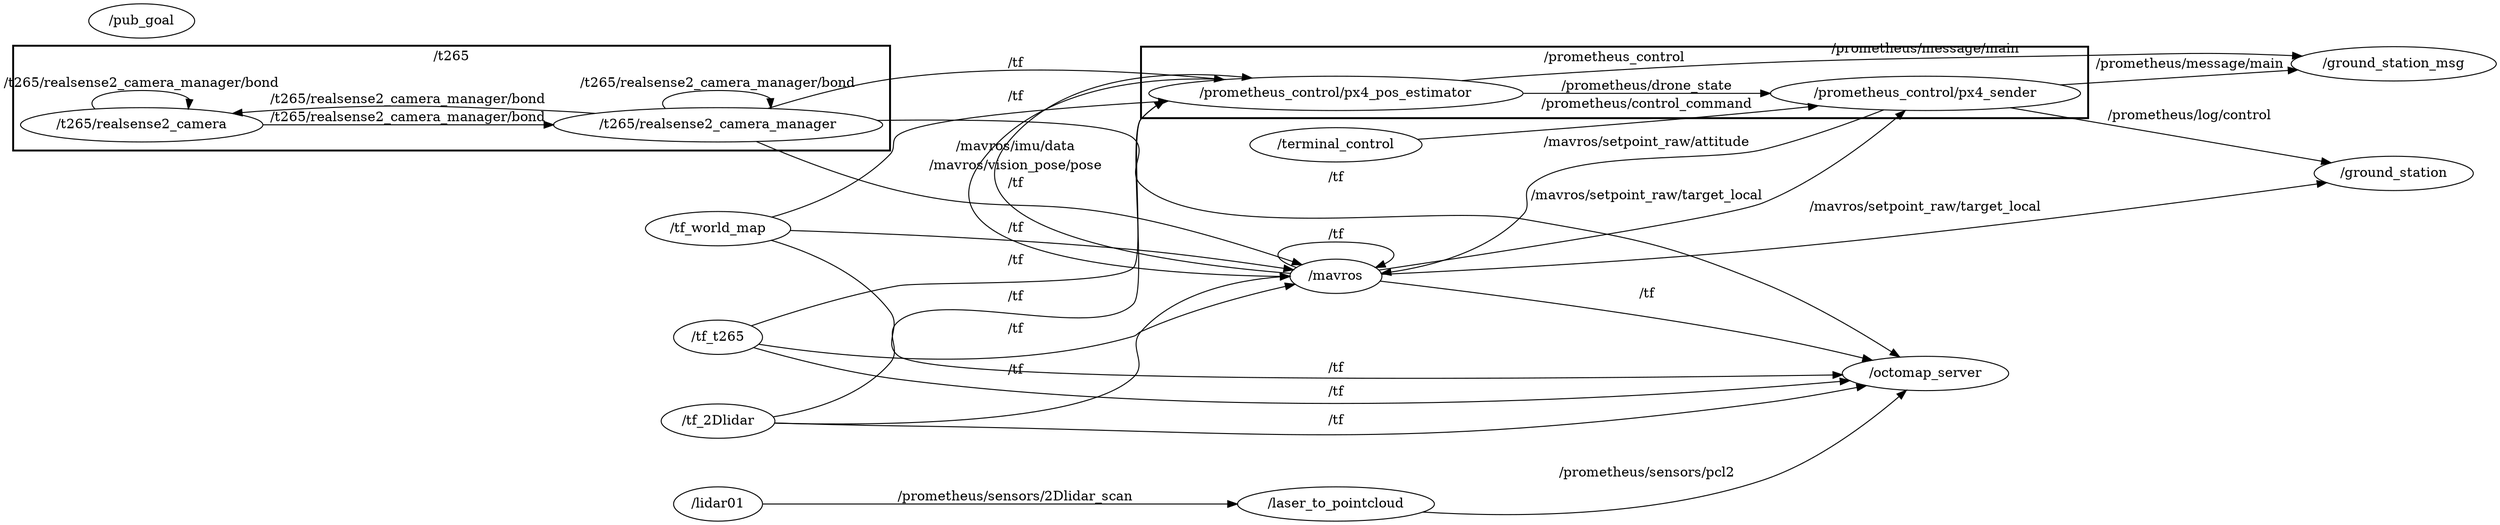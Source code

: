 digraph graphname {
	graph [bb="0,0,2253.7,556.6",
		compound=True,
		rank=same,
		rankdir=LR,
		ranksep=0.2
	];
	node [label="\N"];
	subgraph cluster___t265 {
		graph [bb="8,185.6,740.76,308.6",
			compound=True,
			label="/t265",
			lheight=0.21,
			lp="374.38,297.1",
			lwidth=0.39,
			rank=same,
			rankdir=LR,
			ranksep=0.2,
			style=bold
		];
		n___t265__realsense2_camera		 [URL=__t265__realsense2_camera,
			height=0.5,
			label="/t265/realsense2_camera",
			pos="114.14,218.6",
			shape=ellipse,
			tooltip="/t265/realsense2_camera",
			width=2.7261];
		n___t265__realsense2_camera -> n___t265__realsense2_camera		 [URL=topic_3A__t265__realsense2_camera_manager__bond,
			label="/t265/realsense2_camera_manager/bond",
			lp="114.14,262.1",
			penwidth=1,
			pos="e,133.2,236.38 95.086,236.38 91.848,245.92 98.2,254.6 114.14,254.6 123.86,254.6 130.01,251.38 132.6,246.7"];
		n___t265__realsense2_camera_manager		 [URL=__t265__realsense2_camera_manager,
			height=0.5,
			label="/t265/realsense2_camera_manager",
			pos="599.52,219.6",
			shape=ellipse,
			tooltip="/t265/realsense2_camera_manager",
			width=3.7011];
		n___t265__realsense2_camera -> n___t265__realsense2_camera_manager		 [URL=topic_3A__t265__realsense2_camera_manager__bond,
			label="/t265/realsense2_camera_manager/bond",
			lp="339.28,226.1",
			penwidth=1,
			pos="e,466.03,219.33 212.37,218.8 282.22,218.95 377.18,219.14 455.58,219.3"];
		n___t265__realsense2_camera_manager -> n___t265__realsense2_camera		 [URL=topic_3A__t265__realsense2_camera_manager__bond,
			label="/t265/realsense2_camera_manager/bond",
			lp="339.28,250.1",
			penwidth=1,
			pos="e,181.8,231.66 506.31,232.52 487.47,234.64 467.77,236.5 449.28,237.6 351.68,243.43 326.73,245.59 229.28,237.6 217.09,236.6 204.25,235.02 191.74,233.18"];
		n___t265__realsense2_camera_manager -> n___t265__realsense2_camera_manager		 [URL=topic_3A__t265__realsense2_camera_manager__bond,
			label="/t265/realsense2_camera_manager/bond",
			lp="599.52,263.1",
			penwidth=1,
			pos="e,624.69,237.38 574.35,237.38 570.08,246.92 578.47,255.6 599.52,255.6 612.35,255.6 620.48,252.38 623.9,247.7"];
	}
	subgraph cluster___prometheus_control {
		graph [bb="769.76,67.601,1917.4,142.6",
			compound=True,
			label="/prometheus_control",
			lheight=0.21,
			lp="1343.6,131.1",
			lwidth=1.57,
			rank=same,
			rankdir=LR,
			ranksep=0.2,
			style=bold
		];
		n___prometheus_control__px4_sender		 [URL=__prometheus_control__px4_sender,
			height=0.5,
			label="/prometheus_control/px4_sender",
			pos="1782.7,93.601",
			shape=ellipse,
			tooltip="/prometheus_control/px4_sender",
			width=3.5205];
		n___prometheus_control__px4_pos_estimator		 [URL=__prometheus_control__px4_pos_estimator,
			height=0.5,
			label="/prometheus_control/px4_pos_estimator",
			pos="931.15,93.601",
			shape=ellipse,
			tooltip="/prometheus_control/px4_pos_estimator",
			width=4.2607];
		n___prometheus_control__px4_pos_estimator -> n___prometheus_control__px4_sender		 [URL=topic_3A__prometheus__drone_state,
			label="/prometheus/drone_state",
			lp="1370.7,101.1",
			penwidth=1,
			pos="e,1655.8,93.601 1084.9,93.601 1244.5,93.601 1492.1,93.601 1645.4,93.601"];
	}
	n___t265__realsense2_camera_manager -> n___prometheus_control__px4_pos_estimator	 [URL=topic_3A__tf,
		label="/tf",
		lp="755.26,109.1",
		penwidth=1,
		pos="e,866.45,77.247 708.55,209.23 720.79,203.96 731.98,196.66 740.76,186.6 753.23,172.31 735.01,114.68 748.76,101.6 776.68,75.045 819.21,71.907 856.18,75.934"];
	n___mavros	 [URL=__mavros,
		height=0.5,
		label="/mavros",
		pos="1370.7,185.6",
		shape=ellipse,
		tooltip="/mavros",
		width=1.1013];
	n___t265__realsense2_camera_manager -> n___mavros	 [URL=topic_3A__tf,
		label="/tf",
		lp="931.15,221.1",
		penwidth=1,
		pos="e,1331.7,188.92 729.95,215.85 866.9,211.58 1088.5,203.72 1279.5,192.6 1293.2,191.81 1308,190.76 1321.6,189.71"];
	n___octomap_server	 [URL=__octomap_server,
		height=0.5,
		label="/octomap_server",
		pos="1782.7,370.6",
		shape=ellipse,
		tooltip="/octomap_server",
		width=1.9318];
	n___t265__realsense2_camera_manager -> n___octomap_server	 [URL=topic_3A__tf,
		label="/tf",
		lp="1186,373.1",
		penwidth=1,
		pos="e,1713,370.39 643.15,236.69 674.59,251.13 715.73,274.73 740.76,307.6 748.34,317.56 738.86,326.94 748.76,334.6 786.28,363.65 1466.6,369.27 1702.7,370.35"];
	n___ground_station_msg	 [URL=__ground_station_msg,
		height=0.5,
		label="/ground_station_msg",
		pos="2168.5,54.601",
		shape=ellipse,
		tooltip="/ground_station_msg",
		width=2.3651];
	n___prometheus_control__px4_sender -> n___ground_station_msg	 [URL=topic_3A__prometheus__message__main,
		label="/prometheus/message/main",
		lp="2000.4,87.101",
		penwidth=1,
		pos="e,2091.5,62.389 1886.1,83.15 1947,76.988 2023.3,69.277 2081.3,63.423"];
	n___prometheus_control__px4_sender -> n___mavros	 [URL=topic_3A__mavros__setpoint_raw__attitude,
		label="/mavros/setpoint_raw/attitude",
		lp="1554.9,122.1",
		penwidth=1,
		pos="e,1405.5,176.94 1660.2,98.286 1573,102.16 1469.7,108.08 1461.9,114.6 1450.7,124 1463.2,135.28 1453.9,146.6 1444,158.71 1429.4,167.27 1415.2,173.22"];
	n___ground_station	 [URL=__ground_station,
		height=0.5,
		label="/ground_station",
		pos="2168.5,131.6",
		shape=ellipse,
		tooltip="/ground_station",
		width=1.8234];
	n___prometheus_control__px4_sender -> n___ground_station	 [URL=topic_3A__prometheus__log__control,
		label="/prometheus/log/control",
		lp="2000.4,130.1",
		penwidth=1,
		pos="e,2106.7,125.52 1886.8,103.86 1953.3,110.41 2037.7,118.72 2096.8,124.53"];
	n___prometheus_control__px4_pos_estimator -> n___ground_station_msg	 [URL=topic_3A__prometheus__message__main,
		label="/prometheus/message/main",
		lp="1554.9,10.101",
		penwidth=1,
		pos="e,2099.8,43.904 986.96,76.831 1056.6,56.871 1179.6,24.718 1287.5,12.601 1582.1,-20.448 1934.8,20.486 2089.4,42.424"];
	n___prometheus_control__px4_pos_estimator -> n___mavros	 [URL=topic_3A__mavros__vision_pose__pose,
		label="/mavros/vision_pose/pose",
		lp="1186,164.1",
		penwidth=1,
		pos="e,1339.9,174.22 990.93,110.25 1021.2,118.2 1058.6,127.34 1092.5,133.6 1174.9,148.81 1197.7,138.73 1279.5,156.6 1296.3,160.27 1314.4,165.7 1330,170.88"];
	n___tf_2Dlidar	 [URL=__tf_2Dlidar,
		height=0.5,
		label="/tf_2Dlidar",
		pos="599.52,334.6",
		shape=ellipse,
		tooltip="/tf_2Dlidar",
		width=1.3902];
	n___tf_2Dlidar -> n___prometheus_control__px4_pos_estimator	 [URL=topic_3A__tf,
		label="/tf",
		lp="755.26,236.1",
		penwidth=1,
		pos="e,836.34,107.77 646.57,340.76 677.78,342.01 717.19,337.62 740.76,312.6 753.62,298.95 745.53,247.07 748.76,228.6 755.23,191.54 744.06,174.07 769.76,146.6 785.12,130.19 805.63,118.85 826.88,111.02"];
	n___tf_2Dlidar -> n___mavros	 [URL=topic_3A__tf,
		label="/tf",
		lp="931.15,276.1",
		penwidth=1,
		pos="e,1338.1,195.85 647.5,340.06 678.1,340.75 716.44,336.01 740.76,312.6 754.14,299.73 735.13,284.21 748.76,271.6 750.12,270.34 1277.7,210.95 1279.5,210.6 1295.7,207.48 1313.1,202.98 1328.4,198.66"];
	n___tf_2Dlidar -> n___octomap_server	 [URL=topic_3A__tf,
		label="/tf",
		lp="1186,395.1",
		penwidth=1,
		pos="e,1715,374.95 640.03,345.3 669.85,352.61 711.52,361.67 748.76,365.6 1104.3,403.18 1532.4,385.32 1705,375.53"];
	n___mavros -> n___prometheus_control__px4_sender	 [URL=topic_3A__mavros__setpoint_raw__target_local,
		label="/mavros/setpoint_raw/target_local",
		lp="1554.9,164.1",
		penwidth=1,
		pos="e,1733.6,110.31 1401.6,174.22 1419.1,168.17 1441.5,161.08 1461.9,156.6 1543.3,138.79 1566.4,150.62 1647.9,133.6 1673.1,128.34 1700.4,120.63 1723.8,113.38"];
	n___mavros -> n___prometheus_control__px4_pos_estimator	 [URL=topic_3A__mavros__imu__data,
		label="/mavros/imu/data",
		lp="1186,126.1",
		penwidth=1,
		pos="e,1082.8,96.515 1336.2,176.76 1319.3,170.81 1300,161.3 1287.5,146.6 1279.1,136.75 1289.6,126.76 1279.5,118.6 1264.4,106.32 1176.7,100.07 1093,96.888"];
	n___mavros -> n___mavros	 [URL=topic_3A__tf,
		label="/tf",
		lp="1370.7,229.1",
		penwidth=1,
		pos="e,1399.5,198.52 1341.9,198.52 1328.8,209.74 1338.4,221.6 1370.7,221.6 1395,221.6 1406.4,214.93 1405.1,206.86"];
	n___mavros -> n___ground_station	 [URL=topic_3A__mavros__setpoint_raw__target_local,
		label="/mavros/setpoint_raw/target_local",
		lp="1782.7,179.1",
		penwidth=1,
		pos="e,2107.4,138.49 1410.5,183.85 1517.9,178.96 1822.7,164.03 2075.4,141.6 2082.5,140.97 2090,140.26 2097.4,139.52"];
	n___mavros -> n___octomap_server	 [URL=topic_3A__tf,
		label="/tf",
		lp="1554.9,292.1",
		penwidth=1,
		pos="e,1759.3,353.36 1404.6,195 1457.8,210.37 1563.7,243.35 1647.9,284.6 1684.9,302.7 1724.2,328.68 1750.8,347.34"];
	n___tf_world_map	 [URL=__tf_world_map,
		height=0.5,
		label="/tf_world_map",
		pos="599.52,159.6",
		shape=ellipse,
		tooltip="/tf_world_map",
		width=1.7693];
	n___tf_world_map -> n___prometheus_control__px4_pos_estimator	 [URL=topic_3A__tf,
		label="/tf",
		lp="755.26,71.101",
		penwidth=1,
		pos="e,889.21,76.218 618.44,142.21 645.13,118.98 696.44,78.975 748.76,63.601 792,50.895 842.69,61.16 879.64,73.016"];
	n___tf_world_map -> n___mavros	 [URL=topic_3A__tf,
		label="/tf",
		lp="931.15,184.1",
		penwidth=1,
		pos="e,1331,184.26 662.96,161.74 812.73,166.79 1185.8,179.37 1320.9,183.92"];
	n___tf_world_map -> n___octomap_server	 [URL=topic_3A__tf,
		label="/tf",
		lp="1186,348.1",
		penwidth=1,
		pos="e,1714.7,366.69 659.03,153 687.85,153.3 720.51,159.43 740.76,181.6 759.53,202.15 729.06,286.94 748.76,306.6 752.99,310.83 1464.7,352.26 1704.7,366.11"];
	n___terminal_control	 [URL=__terminal_control,
		height=0.5,
		label="/terminal_control",
		pos="1370.7,39.601",
		shape=ellipse,
		tooltip="/terminal_control",
		width=2.004];
	n___terminal_control -> n___prometheus_control__px4_sender	 [URL=topic_3A__prometheus__control_command,
		label="/prometheus/control_command",
		lp="1554.9,81.101",
		penwidth=1,
		pos="e,1696.1,80.421 1436.3,47.172 1492.5,53.774 1575.6,63.802 1647.9,73.601 1660.2,75.268 1673.1,77.092 1685.9,78.938"];
	n___tf_t265	 [URL=__tf_t265,
		height=0.5,
		label="/tf_t265",
		pos="599.52,435.6",
		shape=ellipse,
		tooltip="/tf_t265",
		width=1.0652];
	n___tf_t265 -> n___prometheus_control__px4_pos_estimator	 [URL=topic_3A__tf,
		label="/tf",
		lp="755.26,354.1",
		penwidth=1,
		pos="e,829.96,107.28 633.43,427.13 666.18,417.12 714.56,397.14 740.76,361.6 771.33,320.13 755.05,298.68 761.76,247.6 763.23,236.44 762.8,155.45 769.76,146.6 782.74,130.09 800.99,118.66 820.57,110.77"];
	n___tf_t265 -> n___mavros	 [URL=topic_3A__tf,
		label="/tf",
		lp="931.15,446.1",
		penwidth=1,
		pos="e,1369.6,203.73 637.93,436.46 773.89,439.19 1227,445.42 1279.5,408.6 1344.3,363.19 1363.2,263.11 1368.6,213.96"];
	n___tf_t265 -> n___octomap_server	 [URL=topic_3A__tf,
		label="/tf",
		lp="1186,549.1",
		penwidth=1,
		pos="e,1764.3,388.01 622.63,450.12 654.36,469.11 713.86,501.4 769.76,513.6 1066.9,578.44 1151.3,528.23 1453.9,497.6 1540.8,488.81 1567.1,499.7 1647.9,466.6 1689.6,449.51 1730.9,417.27 1756.5,394.9"];
	n___laser_to_pointcloud	 [URL=__laser_to_pointcloud,
		height=0.5,
		label="/laser_to_pointcloud",
		pos="1370.7,470.6",
		shape=ellipse,
		tooltip="/laser_to_pointcloud",
		width=2.3109];
	n___laser_to_pointcloud -> n___octomap_server	 [URL=topic_3A__prometheus__sensors__pcl2,
		label="/prometheus/sensors/pcl2",
		lp="1554.9,455.1",
		penwidth=1,
		pos="e,1732.1,383.02 1426.5,457.18 1482.5,443.68 1571.2,422.27 1647.9,403.6 1672.3,397.67 1699.1,391.11 1722.4,385.4"];
	n___lidar01	 [URL=__lidar01,
		height=0.5,
		label="/lidar01",
		pos="931.15,486.6",
		shape=ellipse,
		tooltip="/lidar01",
		width=1.0652];
	n___lidar01 -> n___laser_to_pointcloud	 [URL=topic_3A__prometheus__sensors__2Dlidar_scan,
		label="/prometheus/sensors/2Dlidar_scan",
		lp="1186,487.1",
		penwidth=1,
		pos="e,1288.5,473.6 969.39,485.21 1037.7,482.72 1182.5,477.45 1278.2,473.97"];
	n___pub_goal	 [URL=__pub_goal,
		height=0.5,
		label="/pub_goal",
		pos="114.14,334.6",
		shape=ellipse,
		tooltip="/pub_goal",
		width=1.2818];
}
